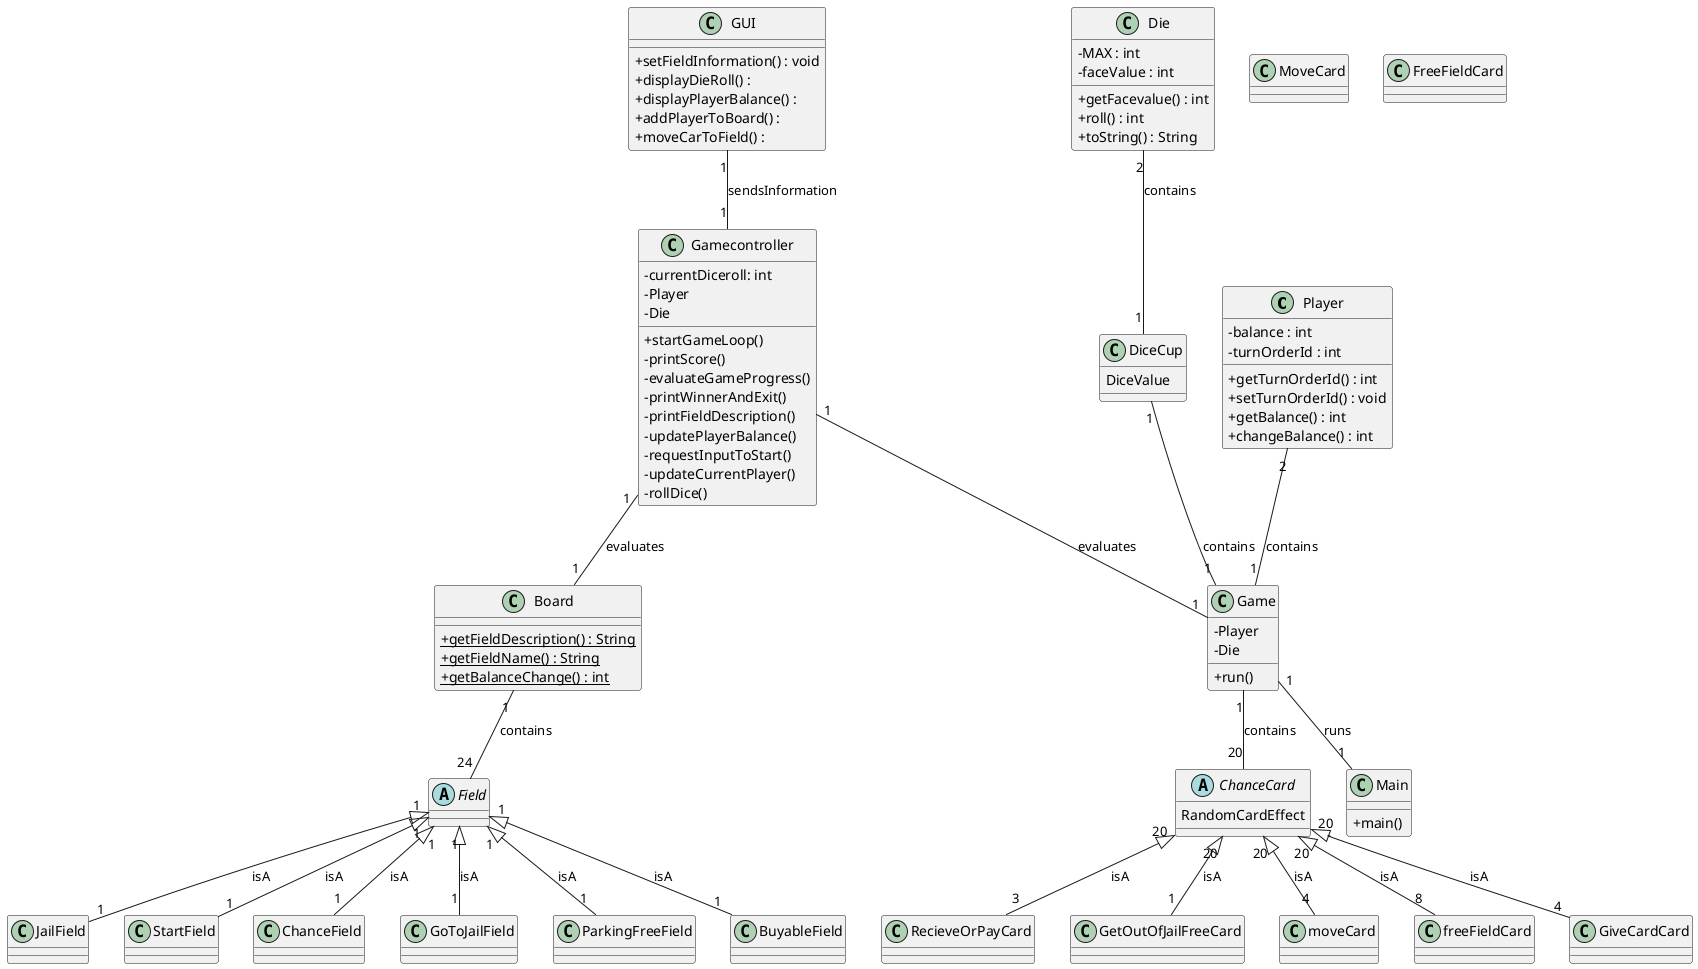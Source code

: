 @startuml
'https://plantuml.com/class-diagram
skinparam classAttributeIconSize 0

class Player{
- balance : int
- turnOrderId : int
+ getTurnOrderId() : int
+ setTurnOrderId() : void
+ getBalance() : int
+ changeBalance() : int
}
class Gamecontroller{
- currentDiceroll: int
- Player
- Die
+ startGameLoop()
- printScore()
- evaluateGameProgress()
-printWinnerAndExit()
-printFieldDescription()
-updatePlayerBalance()
-requestInputToStart()
-updateCurrentPlayer()
-rollDice()
}
class Game{
- Player
- Die
+ run()
}
class Die{
- MAX : int
- faceValue : int
+getFacevalue() : int
+roll() : int
+toString() : String
}
class Board{
{static}+ getFieldDescription() : String
{static}+ getFieldName() : String
{static}+ getBalanceChange() : int
}
class Main{
+ main()
}
class GUI{
+setFieldInformation() : void
+displayDieRoll() :
+displayPlayerBalance() :
+addPlayerToBoard() :
+moveCarToField() :
}

abstract class ChanceCard{
RandomCardEffect
}

class MoveCard{}

class FreeFieldCard{}

class GiveCardCard{}

class RecieveOrPayCard{}

class GetOutOfJailFreeCard{}

class DiceCup{
DiceValue
}

abstract class Field{}

class JailField{}

class StartField{}

class ChanceField{}

class GoToJailField{}

class ParkingFreeField{}

class BuyableField{}

Die "2"--"1" DiceCup : contains
DiceCup "1" -- "1" Game : contains
Gamecontroller "1"--"1" Game : evaluates
Gamecontroller "1"--"1" Board : evaluates
Game "1"--"1" Main : runs
Player "2"--"1" Game : contains
GUI"1" -- "1"Gamecontroller : sendsInformation
Board "1" -- "24" Field : contains
Game "1" -- "20" ChanceCard : contains
Field "1" <|-- "1" JailField : isA
Field "1" <|-- "1" StartField : isA
Field "1" <|-- "1" ChanceField : isA
Field "1" <|-- "1" GoToJailField : isA
Field "1" <|-- "1" ParkingFreeField : isA
Field "1" <|-- "1" BuyableField : isA
ChanceCard "20" <|-- "4" moveCard : isA
ChanceCard "20" <|-- "8" freeFieldCard : isA
ChanceCard "20" <|-- "4" GiveCardCard : isA
ChanceCard "20" <|-- "3" RecieveOrPayCard : isA
ChanceCard "20" <|-- "1" GetOutOfJailFreeCard : isA

@enduml